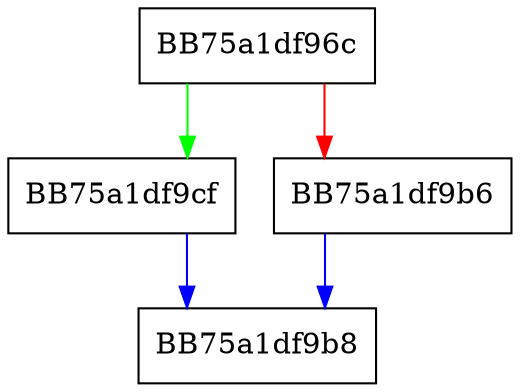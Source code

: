 digraph ReplaceValue {
  node [shape="box"];
  graph [splines=ortho];
  BB75a1df96c -> BB75a1df9cf [color="green"];
  BB75a1df96c -> BB75a1df9b6 [color="red"];
  BB75a1df9b6 -> BB75a1df9b8 [color="blue"];
  BB75a1df9cf -> BB75a1df9b8 [color="blue"];
}
